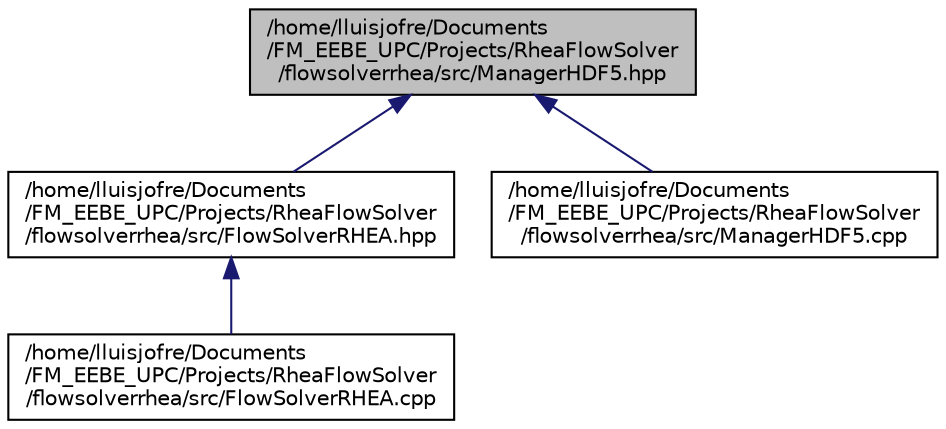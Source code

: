 digraph "/home/lluisjofre/Documents/FM_EEBE_UPC/Projects/RheaFlowSolver/flowsolverrhea/src/ManagerHDF5.hpp"
{
  edge [fontname="Helvetica",fontsize="10",labelfontname="Helvetica",labelfontsize="10"];
  node [fontname="Helvetica",fontsize="10",shape=record];
  Node12 [label="/home/lluisjofre/Documents\l/FM_EEBE_UPC/Projects/RheaFlowSolver\l/flowsolverrhea/src/ManagerHDF5.hpp",height=0.2,width=0.4,color="black", fillcolor="grey75", style="filled", fontcolor="black"];
  Node12 -> Node13 [dir="back",color="midnightblue",fontsize="10",style="solid",fontname="Helvetica"];
  Node13 [label="/home/lluisjofre/Documents\l/FM_EEBE_UPC/Projects/RheaFlowSolver\l/flowsolverrhea/src/FlowSolverRHEA.hpp",height=0.2,width=0.4,color="black", fillcolor="white", style="filled",URL="$FlowSolverRHEA_8hpp.html"];
  Node13 -> Node14 [dir="back",color="midnightblue",fontsize="10",style="solid",fontname="Helvetica"];
  Node14 [label="/home/lluisjofre/Documents\l/FM_EEBE_UPC/Projects/RheaFlowSolver\l/flowsolverrhea/src/FlowSolverRHEA.cpp",height=0.2,width=0.4,color="black", fillcolor="white", style="filled",URL="$FlowSolverRHEA_8cpp.html"];
  Node12 -> Node15 [dir="back",color="midnightblue",fontsize="10",style="solid",fontname="Helvetica"];
  Node15 [label="/home/lluisjofre/Documents\l/FM_EEBE_UPC/Projects/RheaFlowSolver\l/flowsolverrhea/src/ManagerHDF5.cpp",height=0.2,width=0.4,color="black", fillcolor="white", style="filled",URL="$ManagerHDF5_8cpp.html"];
}
